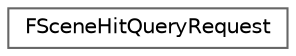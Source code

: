 digraph "Graphical Class Hierarchy"
{
 // INTERACTIVE_SVG=YES
 // LATEX_PDF_SIZE
  bgcolor="transparent";
  edge [fontname=Helvetica,fontsize=10,labelfontname=Helvetica,labelfontsize=10];
  node [fontname=Helvetica,fontsize=10,shape=box,height=0.2,width=0.4];
  rankdir="LR";
  Node0 [id="Node000000",label="FSceneHitQueryRequest",height=0.2,width=0.4,color="grey40", fillcolor="white", style="filled",URL="$d5/d10/structFSceneHitQueryRequest.html",tooltip="Configuration variables for a USceneSnappingManager hit query request."];
}
